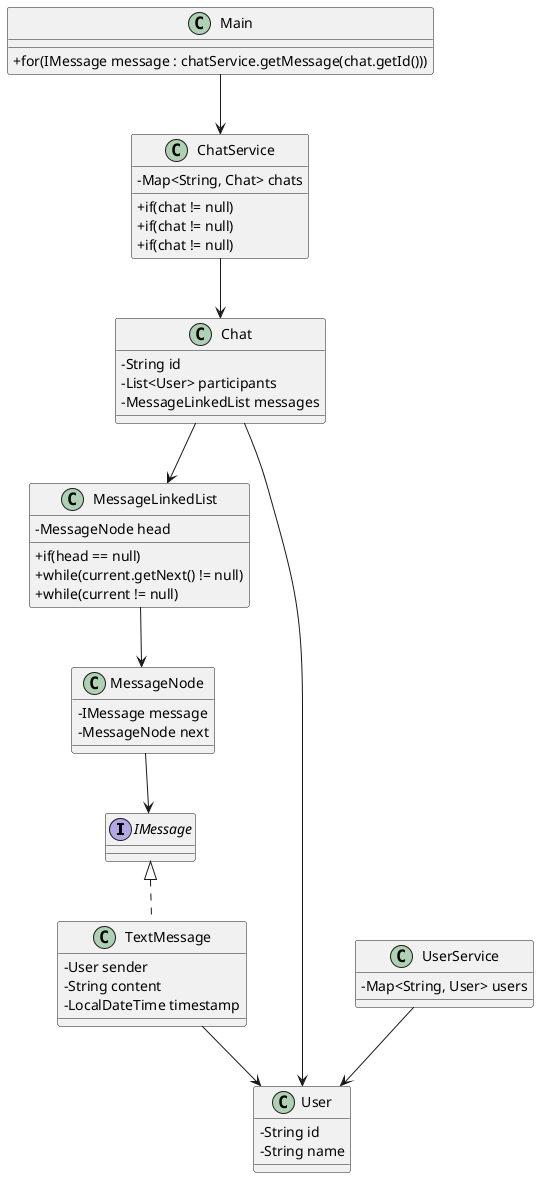 @startuml
skinparam classAttributeIconSize 0

interface IMessage

class Main {
  + for(IMessage message : chatService.getMessage(chat.getId()))
}

class MessageNode {
  - IMessage message
  - MessageNode next
}

class MessageLinkedList {
  - MessageNode head
  + if(head == null)
  + while(current.getNext() != null)
  + while(current != null)
}

class TextMessage implements IMessage {
  - User sender
  - String content
  - LocalDateTime timestamp
}

class User {
  - String id
  - String name
}

class Chat {
  - String id
  - List<User> participants
  - MessageLinkedList messages
}

class UserService {
  - Map<String, User> users
}

class ChatService {
  - Map<String, Chat> chats
  + if(chat != null)
  + if(chat != null)
  + if(chat != null)
}

Main --> ChatService
ChatService --> Chat
Chat --> MessageLinkedList
MessageLinkedList --> MessageNode
MessageNode --> IMessage
TextMessage --> User
Chat --> User
UserService --> User

@enduml
